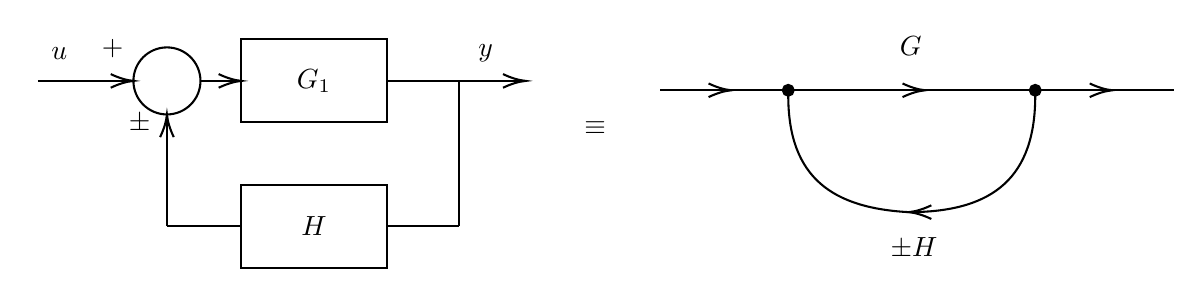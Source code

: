 	
	\tikzset{every picture/.style={line width=0.75pt}} %set default line width to 0.75pt        
	
	\begin{tikzpicture}[x=0.75pt,y=0.75pt,yscale=-1,xscale=1]
	%uncomment if require: \path (0,300); %set diagram left start at 0, and has height of 300
	
	%Shape: Rectangle [id:dp5584805448505255] 
	\draw   (133.5,55.07) -- (203.5,55.07) -- (203.5,95.07) -- (133.5,95.07) -- cycle ;
	%Shape: Rectangle [id:dp4639169675813819] 
	\draw   (133.5,125.07) -- (203.5,125.07) -- (203.5,165.07) -- (133.5,165.07) -- cycle ;
	%Straight Lines [id:da8973299402509956] 
	\draw    (35.5,75.07) -- (79.5,75.07) ;
	\draw [shift={(81.5,75.07)}, rotate = 180] [color={rgb, 255:red, 0; green, 0; blue, 0 }  ][line width=0.75]    (10.93,-3.29) .. controls (6.95,-1.4) and (3.31,-0.3) .. (0,0) .. controls (3.31,0.3) and (6.95,1.4) .. (10.93,3.29)   ;
	
	%Straight Lines [id:da21170135088038822] 
	\draw    (203.8,75.07) -- (268.5,75.07) ;
	\draw [shift={(270.5,75.07)}, rotate = 180] [color={rgb, 255:red, 0; green, 0; blue, 0 }  ][line width=0.75]    (10.93,-3.29) .. controls (6.95,-1.4) and (3.31,-0.3) .. (0,0) .. controls (3.31,0.3) and (6.95,1.4) .. (10.93,3.29)   ;
	
	%Straight Lines [id:da5723083322077416] 
	\draw    (113.8,75.07) -- (131.5,75.07) ;
	\draw [shift={(133.5,75.07)}, rotate = 180] [color={rgb, 255:red, 0; green, 0; blue, 0 }  ][line width=0.75]    (10.93,-3.29) .. controls (6.95,-1.4) and (3.31,-0.3) .. (0,0) .. controls (3.31,0.3) and (6.95,1.4) .. (10.93,3.29)   ;
	
	%Flowchart: Connector [id:dp7852522645677837] 
	\draw   (81.5,75.07) .. controls (81.5,66.15) and (88.73,58.92) .. (97.65,58.92) .. controls (106.57,58.92) and (113.8,66.15) .. (113.8,75.07) .. controls (113.8,83.99) and (106.57,91.22) .. (97.65,91.22) .. controls (88.73,91.22) and (81.5,83.99) .. (81.5,75.07) -- cycle ;
	%Straight Lines [id:da6466686716461845] 
	\draw    (97.65,145.07) -- (97.65,93.22) ;
	\draw [shift={(97.65,91.22)}, rotate = 450] [color={rgb, 255:red, 0; green, 0; blue, 0 }  ][line width=0.75]    (10.93,-3.29) .. controls (6.95,-1.4) and (3.31,-0.3) .. (0,0) .. controls (3.31,0.3) and (6.95,1.4) .. (10.93,3.29)   ;
	
	%Straight Lines [id:da05815677457067303] 
	\draw    (203.5,145.07) -- (238.5,145.07) ;
	
	
	%Straight Lines [id:da3233505457901875] 
	\draw    (97.65,145.07) -- (133.5,145.07) ;
	
	
	%Straight Lines [id:da01361016899977252] 
	\draw    (238.5,145.07) -- (238.5,75.07) ;
	
	
	
	%Straight Lines [id:da9489064314757574] 
	\draw    (335.35,79.58) -- (367.54,79.58) ;
	\draw [shift={(369.54,79.58)}, rotate = 180] [color={rgb, 255:red, 0; green, 0; blue, 0 }  ][line width=0.75]    (10.93,-3.29) .. controls (6.95,-1.4) and (3.31,-0.3) .. (0,0) .. controls (3.31,0.3) and (6.95,1.4) .. (10.93,3.29)   ;
	
	%Straight Lines [id:da023992851870582532] 
	\draw    (369.54,79.58) -- (397,79.58) ;
	
	
	%Flowchart: Connector [id:dp18813000644471334] 
	\draw  [fill={rgb, 255:red, 0; green, 0; blue, 0 }  ,fill opacity=1 ] (394.39,79.58) .. controls (394.39,78.14) and (395.56,76.98) .. (397,76.98) .. controls (398.44,76.98) and (399.61,78.14) .. (399.61,79.58) .. controls (399.61,81.02) and (398.44,82.19) .. (397,82.19) .. controls (395.56,82.19) and (394.39,81.02) .. (394.39,79.58) -- cycle ;
	%Straight Lines [id:da04318951705463547] 
	\draw    (397,79.58) -- (461,79.58) ;
	\draw [shift={(463,79.58)}, rotate = 180] [color={rgb, 255:red, 0; green, 0; blue, 0 }  ][line width=0.75]    (10.93,-3.29) .. controls (6.95,-1.4) and (3.31,-0.3) .. (0,0) .. controls (3.31,0.3) and (6.95,1.4) .. (10.93,3.29)   ;
	
	%Straight Lines [id:da1911166961256583] 
	\draw    (463,79.58) -- (516,79.58) ;
	
	
	%Flowchart: Connector [id:dp14709331014549343] 
	\draw  [fill={rgb, 255:red, 0; green, 0; blue, 0 }  ,fill opacity=1 ] (513.39,79.58) .. controls (513.39,78.14) and (514.56,76.98) .. (516,76.98) .. controls (517.44,76.98) and (518.61,78.14) .. (518.61,79.58) .. controls (518.61,81.02) and (517.44,82.19) .. (516,82.19) .. controls (514.56,82.19) and (513.39,81.02) .. (513.39,79.58) -- cycle ;
	%Straight Lines [id:da9901825078822903] 
	\draw    (516,79.58) -- (551.18,79.58) ;
	\draw [shift={(553.18,79.58)}, rotate = 180] [color={rgb, 255:red, 0; green, 0; blue, 0 }  ][line width=0.75]    (10.93,-3.29) .. controls (6.95,-1.4) and (3.31,-0.3) .. (0,0) .. controls (3.31,0.3) and (6.95,1.4) .. (10.93,3.29)   ;
	
	%Straight Lines [id:da9417777255935527] 
	\draw    (553.18,79.58) -- (583.03,79.58) ;
	
	
	%Curve Lines [id:da8849773075030309] 
	\draw    (457.38,138.28) .. controls (495.83,137.65) and (516,121.5) .. (516,82.19) ;
	
	\draw [shift={(455,138.3)}, rotate = 0] [color={rgb, 255:red, 0; green, 0; blue, 0 }  ][line width=0.75]    (10.93,-3.29) .. controls (6.95,-1.4) and (3.31,-0.3) .. (0,0) .. controls (3.31,0.3) and (6.95,1.4) .. (10.93,3.29)   ;
	%Curve Lines [id:da11116878216013837] 
	\draw    (455,138.3) .. controls (419,136.3) and (397,122.3) .. (397,82.19) ;
	
	
	
	
	% Text Node
	\draw (168.5,75.07) node   {$G_{1}$};
	% Text Node
	\draw (168.5,145.07) node   {$H$};
	% Text Node
	\draw (71.5,59.57) node   {$+$};
	% Text Node
	\draw (84.5,95.57) node   {$\pm $};
	% Text Node
	\draw (45.82,61.9) node   {$u$};
	% Text Node
	\draw (251.18,61.9) node   {$y$};
	% Text Node
	\draw (456,58.42) node   {$G$};
	% Text Node
	\draw (457.6,155.72) node   {$\pm H$};
	% Text Node
	\draw (304,98) node   {$\equiv $};
	
	
	\end{tikzpicture}